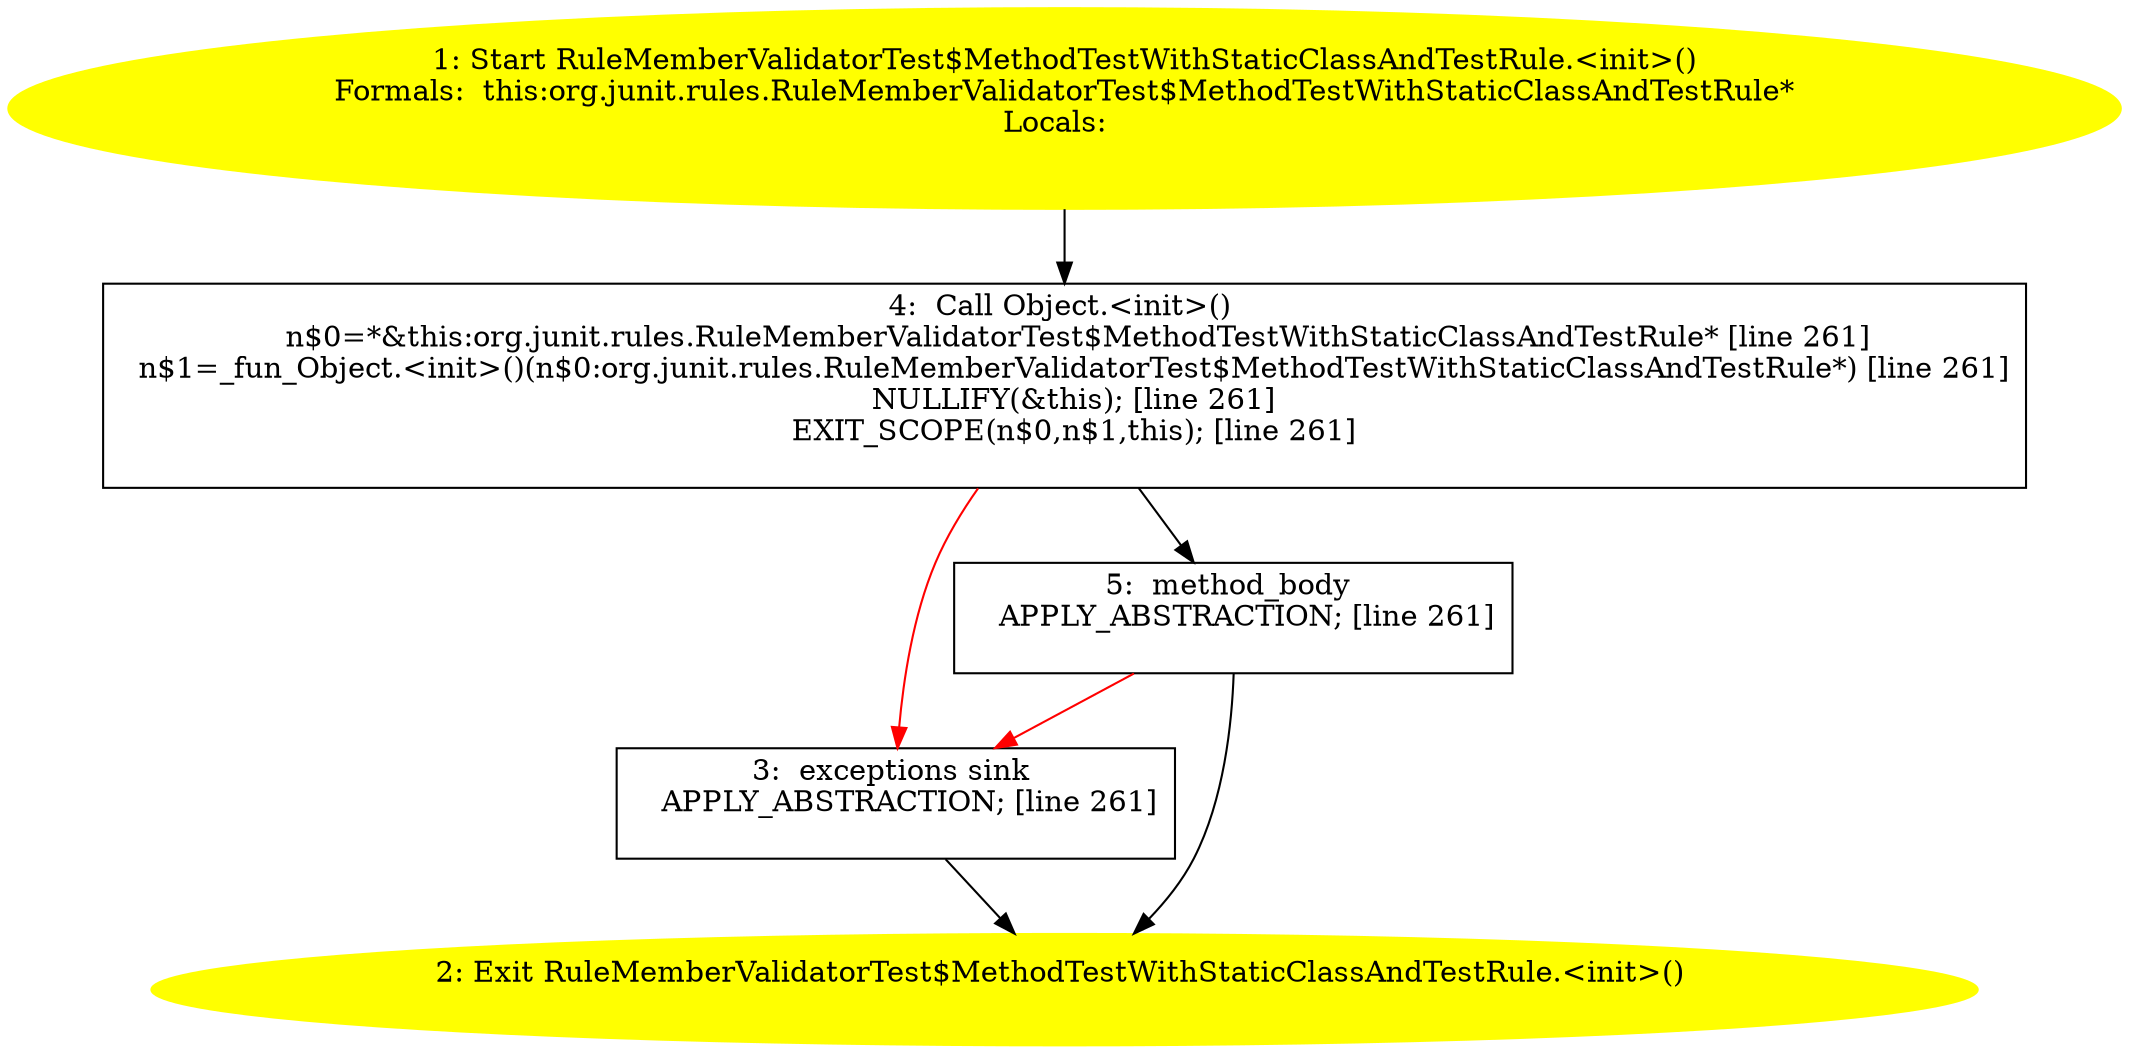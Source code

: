 /* @generated */
digraph cfg {
"org.junit.rules.RuleMemberValidatorTest$MethodTestWithStaticClassAndTestRule.<init>().e27b87f2b48eaf11b4a9167b7dcaf3b3_1" [label="1: Start RuleMemberValidatorTest$MethodTestWithStaticClassAndTestRule.<init>()\nFormals:  this:org.junit.rules.RuleMemberValidatorTest$MethodTestWithStaticClassAndTestRule*\nLocals:  \n  " color=yellow style=filled]
	

	 "org.junit.rules.RuleMemberValidatorTest$MethodTestWithStaticClassAndTestRule.<init>().e27b87f2b48eaf11b4a9167b7dcaf3b3_1" -> "org.junit.rules.RuleMemberValidatorTest$MethodTestWithStaticClassAndTestRule.<init>().e27b87f2b48eaf11b4a9167b7dcaf3b3_4" ;
"org.junit.rules.RuleMemberValidatorTest$MethodTestWithStaticClassAndTestRule.<init>().e27b87f2b48eaf11b4a9167b7dcaf3b3_2" [label="2: Exit RuleMemberValidatorTest$MethodTestWithStaticClassAndTestRule.<init>() \n  " color=yellow style=filled]
	

"org.junit.rules.RuleMemberValidatorTest$MethodTestWithStaticClassAndTestRule.<init>().e27b87f2b48eaf11b4a9167b7dcaf3b3_3" [label="3:  exceptions sink \n   APPLY_ABSTRACTION; [line 261]\n " shape="box"]
	

	 "org.junit.rules.RuleMemberValidatorTest$MethodTestWithStaticClassAndTestRule.<init>().e27b87f2b48eaf11b4a9167b7dcaf3b3_3" -> "org.junit.rules.RuleMemberValidatorTest$MethodTestWithStaticClassAndTestRule.<init>().e27b87f2b48eaf11b4a9167b7dcaf3b3_2" ;
"org.junit.rules.RuleMemberValidatorTest$MethodTestWithStaticClassAndTestRule.<init>().e27b87f2b48eaf11b4a9167b7dcaf3b3_4" [label="4:  Call Object.<init>() \n   n$0=*&this:org.junit.rules.RuleMemberValidatorTest$MethodTestWithStaticClassAndTestRule* [line 261]\n  n$1=_fun_Object.<init>()(n$0:org.junit.rules.RuleMemberValidatorTest$MethodTestWithStaticClassAndTestRule*) [line 261]\n  NULLIFY(&this); [line 261]\n  EXIT_SCOPE(n$0,n$1,this); [line 261]\n " shape="box"]
	

	 "org.junit.rules.RuleMemberValidatorTest$MethodTestWithStaticClassAndTestRule.<init>().e27b87f2b48eaf11b4a9167b7dcaf3b3_4" -> "org.junit.rules.RuleMemberValidatorTest$MethodTestWithStaticClassAndTestRule.<init>().e27b87f2b48eaf11b4a9167b7dcaf3b3_5" ;
	 "org.junit.rules.RuleMemberValidatorTest$MethodTestWithStaticClassAndTestRule.<init>().e27b87f2b48eaf11b4a9167b7dcaf3b3_4" -> "org.junit.rules.RuleMemberValidatorTest$MethodTestWithStaticClassAndTestRule.<init>().e27b87f2b48eaf11b4a9167b7dcaf3b3_3" [color="red" ];
"org.junit.rules.RuleMemberValidatorTest$MethodTestWithStaticClassAndTestRule.<init>().e27b87f2b48eaf11b4a9167b7dcaf3b3_5" [label="5:  method_body \n   APPLY_ABSTRACTION; [line 261]\n " shape="box"]
	

	 "org.junit.rules.RuleMemberValidatorTest$MethodTestWithStaticClassAndTestRule.<init>().e27b87f2b48eaf11b4a9167b7dcaf3b3_5" -> "org.junit.rules.RuleMemberValidatorTest$MethodTestWithStaticClassAndTestRule.<init>().e27b87f2b48eaf11b4a9167b7dcaf3b3_2" ;
	 "org.junit.rules.RuleMemberValidatorTest$MethodTestWithStaticClassAndTestRule.<init>().e27b87f2b48eaf11b4a9167b7dcaf3b3_5" -> "org.junit.rules.RuleMemberValidatorTest$MethodTestWithStaticClassAndTestRule.<init>().e27b87f2b48eaf11b4a9167b7dcaf3b3_3" [color="red" ];
}
